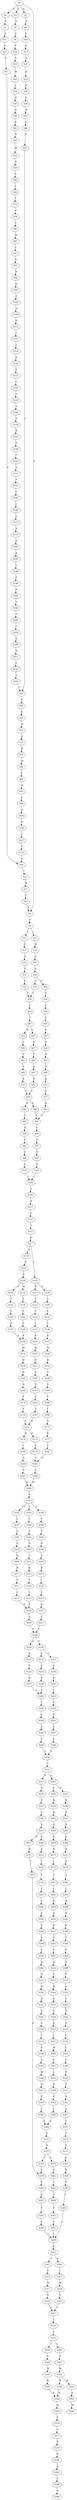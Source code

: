 strict digraph  {
	S0 -> S1 [ label = D ];
	S0 -> S2 [ label = R ];
	S0 -> S3 [ label = F ];
	S0 -> S4 [ label = K ];
	S1 -> S5 [ label = A ];
	S2 -> S6 [ label = Q ];
	S3 -> S7 [ label = S ];
	S4 -> S8 [ label = G ];
	S5 -> S9 [ label = C ];
	S6 -> S10 [ label = S ];
	S7 -> S11 [ label = S ];
	S8 -> S12 [ label = F ];
	S8 -> S13 [ label = L ];
	S9 -> S14 [ label = F ];
	S10 -> S15 [ label = S ];
	S11 -> S16 [ label = T ];
	S12 -> S17 [ label = F ];
	S13 -> S18 [ label = W ];
	S14 -> S19 [ label = S ];
	S15 -> S20 [ label = G ];
	S16 -> S21 [ label = V ];
	S17 -> S22 [ label = S ];
	S18 -> S23 [ label = S ];
	S19 -> S24 [ label = W ];
	S20 -> S25 [ label = Q ];
	S21 -> S26 [ label = S ];
	S22 -> S27 [ label = G ];
	S23 -> S28 [ label = G ];
	S24 -> S29 [ label = L ];
	S25 -> S30 [ label = H ];
	S26 -> S31 [ label = C ];
	S27 -> S32 [ label = E ];
	S28 -> S33 [ label = E ];
	S28 -> S34 [ label = D ];
	S29 -> S35 [ label = G ];
	S30 -> S36 [ label = G ];
	S31 -> S37 [ label = W ];
	S32 -> S38 [ label = T ];
	S33 -> S38 [ label = T ];
	S34 -> S39 [ label = T ];
	S35 -> S40 [ label = D ];
	S36 -> S41 [ label = N ];
	S37 -> S42 [ label = L ];
	S38 -> S43 [ label = I ];
	S39 -> S44 [ label = V ];
	S40 -> S45 [ label = K ];
	S41 -> S46 [ label = I ];
	S42 -> S4 [ label = K ];
	S43 -> S47 [ label = C ];
	S44 -> S48 [ label = C ];
	S45 -> S49 [ label = D ];
	S46 -> S50 [ label = A ];
	S47 -> S51 [ label = N ];
	S47 -> S52 [ label = S ];
	S48 -> S53 [ label = S ];
	S49 -> S54 [ label = M ];
	S50 -> S55 [ label = C ];
	S51 -> S56 [ label = S ];
	S52 -> S57 [ label = N ];
	S53 -> S58 [ label = K ];
	S54 -> S59 [ label = N ];
	S55 -> S60 [ label = Y ];
	S56 -> S61 [ label = Y ];
	S57 -> S62 [ label = Y ];
	S58 -> S63 [ label = H ];
	S59 -> S64 [ label = E ];
	S60 -> S65 [ label = K ];
	S61 -> S66 [ label = S ];
	S62 -> S67 [ label = S ];
	S63 -> S68 [ label = A ];
	S64 -> S69 [ label = T ];
	S65 -> S70 [ label = W ];
	S66 -> S71 [ label = K ];
	S67 -> S72 [ label = K ];
	S68 -> S73 [ label = K ];
	S69 -> S74 [ label = T ];
	S70 -> S75 [ label = Q ];
	S71 -> S76 [ label = G ];
	S72 -> S76 [ label = G ];
	S73 -> S77 [ label = G ];
	S74 -> S78 [ label = P ];
	S75 -> S79 [ label = K ];
	S76 -> S80 [ label = R ];
	S76 -> S81 [ label = H ];
	S77 -> S82 [ label = R ];
	S78 -> S83 [ label = C ];
	S79 -> S84 [ label = M ];
	S80 -> S85 [ label = Y ];
	S81 -> S86 [ label = Y ];
	S82 -> S85 [ label = Y ];
	S83 -> S87 [ label = W ];
	S84 -> S88 [ label = E ];
	S85 -> S89 [ label = I ];
	S86 -> S90 [ label = N ];
	S87 -> S91 [ label = L ];
	S88 -> S92 [ label = D ];
	S89 -> S93 [ label = F ];
	S90 -> S94 [ label = F ];
	S91 -> S95 [ label = K ];
	S92 -> S96 [ label = Y ];
	S93 -> S97 [ label = P ];
	S94 -> S98 [ label = P ];
	S95 -> S99 [ label = N ];
	S96 -> S100 [ label = N ];
	S97 -> S101 [ label = F ];
	S98 -> S102 [ label = F ];
	S99 -> S103 [ label = D ];
	S100 -> S104 [ label = S ];
	S101 -> S105 [ label = I ];
	S102 -> S105 [ label = I ];
	S103 -> S106 [ label = E ];
	S104 -> S107 [ label = T ];
	S105 -> S108 [ label = C ];
	S106 -> S109 [ label = N ];
	S107 -> S110 [ label = V ];
	S108 -> S111 [ label = R ];
	S109 -> S112 [ label = E ];
	S110 -> S26 [ label = S ];
	S111 -> S113 [ label = P ];
	S112 -> S114 [ label = I ];
	S113 -> S115 [ label = Y ];
	S114 -> S116 [ label = C ];
	S115 -> S117 [ label = D ];
	S116 -> S118 [ label = E ];
	S117 -> S119 [ label = T ];
	S117 -> S120 [ label = E ];
	S118 -> S121 [ label = S ];
	S119 -> S122 [ label = D ];
	S120 -> S123 [ label = K ];
	S120 -> S124 [ label = P ];
	S121 -> S125 [ label = I ];
	S122 -> S126 [ label = E ];
	S123 -> S127 [ label = T ];
	S124 -> S128 [ label = L ];
	S125 -> S129 [ label = V ];
	S126 -> S130 [ label = V ];
	S126 -> S131 [ label = M ];
	S127 -> S132 [ label = C ];
	S128 -> S133 [ label = C ];
	S129 -> S134 [ label = S ];
	S130 -> S135 [ label = L ];
	S131 -> S136 [ label = L ];
	S132 -> S137 [ label = Y ];
	S133 -> S138 [ label = T ];
	S134 -> S139 [ label = N ];
	S135 -> S140 [ label = C ];
	S136 -> S141 [ label = C ];
	S137 -> S142 [ label = K ];
	S138 -> S143 [ label = K ];
	S139 -> S144 [ label = R ];
	S140 -> S145 [ label = P ];
	S141 -> S146 [ label = P ];
	S142 -> S147 [ label = W ];
	S143 -> S148 [ label = W ];
	S144 -> S149 [ label = Y ];
	S145 -> S150 [ label = K ];
	S146 -> S150 [ label = K ];
	S147 -> S151 [ label = N ];
	S148 -> S152 [ label = K ];
	S149 -> S153 [ label = I ];
	S150 -> S154 [ label = W ];
	S151 -> S155 [ label = G ];
	S152 -> S156 [ label = G ];
	S153 -> S157 [ label = S ];
	S154 -> S158 [ label = H ];
	S155 -> S159 [ label = D ];
	S156 -> S160 [ label = D ];
	S157 -> S161 [ label = P ];
	S158 -> S162 [ label = R ];
	S159 -> S163 [ label = Y ];
	S160 -> S164 [ label = Y ];
	S161 -> S165 [ label = F ];
	S162 -> S166 [ label = D ];
	S163 -> S167 [ label = V ];
	S164 -> S168 [ label = I ];
	S165 -> S169 [ label = I ];
	S166 -> S170 [ label = Y ];
	S167 -> S171 [ label = A ];
	S168 -> S172 [ label = A ];
	S169 -> S173 [ label = C ];
	S170 -> S174 [ label = V ];
	S171 -> S175 [ label = K ];
	S171 -> S176 [ label = R ];
	S172 -> S177 [ label = K ];
	S173 -> S178 [ label = S ];
	S174 -> S171 [ label = A ];
	S175 -> S179 [ label = T ];
	S176 -> S180 [ label = T ];
	S177 -> S181 [ label = T ];
	S178 -> S182 [ label = K ];
	S179 -> S183 [ label = A ];
	S180 -> S184 [ label = A ];
	S181 -> S183 [ label = A ];
	S182 -> S185 [ label = S ];
	S183 -> S186 [ label = C ];
	S184 -> S187 [ label = C ];
	S185 -> S188 [ label = L ];
	S186 -> S189 [ label = W ];
	S187 -> S189 [ label = W ];
	S188 -> S190 [ label = S ];
	S189 -> S191 [ label = P ];
	S190 -> S192 [ label = N ];
	S191 -> S193 [ label = S ];
	S191 -> S194 [ label = F ];
	S191 -> S195 [ label = Y ];
	S192 -> S196 [ label = G ];
	S193 -> S197 [ label = L ];
	S194 -> S198 [ label = F ];
	S195 -> S199 [ label = L ];
	S196 -> S200 [ label = G ];
	S197 -> S201 [ label = S ];
	S198 -> S202 [ label = S ];
	S199 -> S203 [ label = S ];
	S200 -> S204 [ label = F ];
	S201 -> S205 [ label = G ];
	S202 -> S206 [ label = N ];
	S203 -> S207 [ label = N ];
	S204 -> S208 [ label = E ];
	S205 -> S209 [ label = K ];
	S206 -> S210 [ label = A ];
	S207 -> S211 [ label = T ];
	S208 -> S212 [ label = N ];
	S209 -> S213 [ label = K ];
	S210 -> S214 [ label = K ];
	S211 -> S215 [ label = K ];
	S212 -> S216 [ label = I ];
	S213 -> S217 [ label = T ];
	S214 -> S218 [ label = I ];
	S215 -> S219 [ label = T ];
	S216 -> S220 [ label = A ];
	S217 -> S221 [ label = C ];
	S218 -> S222 [ label = C ];
	S219 -> S223 [ label = C ];
	S220 -> S55 [ label = C ];
	S221 -> S224 [ label = S ];
	S222 -> S225 [ label = S ];
	S223 -> S224 [ label = S ];
	S224 -> S226 [ label = F ];
	S225 -> S227 [ label = F ];
	S226 -> S228 [ label = Y ];
	S227 -> S228 [ label = Y ];
	S228 -> S229 [ label = V ];
	S228 -> S230 [ label = T ];
	S229 -> S231 [ label = S ];
	S230 -> S232 [ label = S ];
	S230 -> S233 [ label = T ];
	S231 -> S234 [ label = G ];
	S232 -> S235 [ label = G ];
	S233 -> S236 [ label = G ];
	S234 -> S237 [ label = K ];
	S235 -> S238 [ label = K ];
	S236 -> S239 [ label = K ];
	S237 -> S240 [ label = Y ];
	S238 -> S240 [ label = Y ];
	S239 -> S241 [ label = Y ];
	S240 -> S242 [ label = I ];
	S241 -> S243 [ label = T ];
	S242 -> S244 [ label = F ];
	S243 -> S245 [ label = F ];
	S244 -> S246 [ label = P ];
	S245 -> S247 [ label = P ];
	S246 -> S248 [ label = F ];
	S247 -> S249 [ label = F ];
	S248 -> S250 [ label = V ];
	S249 -> S250 [ label = V ];
	S250 -> S251 [ label = C ];
	S251 -> S252 [ label = P ];
	S251 -> S253 [ label = S ];
	S252 -> S254 [ label = A ];
	S253 -> S255 [ label = D ];
	S253 -> S256 [ label = E ];
	S254 -> S257 [ label = Q ];
	S255 -> S258 [ label = K ];
	S256 -> S259 [ label = K ];
	S257 -> S260 [ label = G ];
	S258 -> S261 [ label = D ];
	S259 -> S262 [ label = K ];
	S260 -> S263 [ label = D ];
	S261 -> S264 [ label = R ];
	S262 -> S265 [ label = Q ];
	S263 -> S266 [ label = S ];
	S263 -> S267 [ label = G ];
	S264 -> S268 [ label = E ];
	S265 -> S269 [ label = R ];
	S266 -> S270 [ label = S ];
	S267 -> S271 [ label = N ];
	S268 -> S272 [ label = R ];
	S269 -> S273 [ label = S ];
	S270 -> S274 [ label = C ];
	S271 -> S275 [ label = T ];
	S272 -> S276 [ label = R ];
	S273 -> S277 [ label = L ];
	S274 -> S278 [ label = F ];
	S275 -> S279 [ label = E ];
	S276 -> S280 [ label = A ];
	S277 -> S281 [ label = T ];
	S278 -> S282 [ label = V ];
	S279 -> S283 [ label = Y ];
	S280 -> S284 [ label = L ];
	S281 -> S285 [ label = I ];
	S282 -> S286 [ label = F ];
	S283 -> S287 [ label = S ];
	S284 -> S288 [ label = W ];
	S285 -> S289 [ label = R ];
	S286 -> S290 [ label = S ];
	S287 -> S291 [ label = Y ];
	S288 -> S292 [ label = N ];
	S289 -> S293 [ label = P ];
	S290 -> S294 [ label = S ];
	S291 -> S295 [ label = L ];
	S292 -> S296 [ label = K ];
	S293 -> S297 [ label = H ];
	S294 -> S298 [ label = P ];
	S295 -> S299 [ label = L ];
	S296 -> S300 [ label = T ];
	S297 -> S301 [ label = T ];
	S298 -> S302 [ label = I ];
	S299 -> S303 [ label = F ];
	S300 -> S304 [ label = S ];
	S301 -> S305 [ label = F ];
	S302 -> S306 [ label = D ];
	S303 -> S307 [ label = T ];
	S303 -> S308 [ label = A ];
	S304 -> S309 [ label = R ];
	S305 -> S310 [ label = D ];
	S306 -> S311 [ label = Q ];
	S307 -> S312 [ label = T ];
	S308 -> S313 [ label = T ];
	S309 -> S314 [ label = V ];
	S310 -> S315 [ label = E ];
	S311 -> S316 [ label = N ];
	S312 -> S317 [ label = W ];
	S313 -> S318 [ label = W ];
	S314 -> S319 [ label = Q ];
	S315 -> S320 [ label = R ];
	S316 -> S321 [ label = H ];
	S317 -> S322 [ label = G ];
	S318 -> S323 [ label = G ];
	S319 -> S324 [ label = S ];
	S320 -> S325 [ label = G ];
	S321 -> S326 [ label = K ];
	S322 -> S327 [ label = L ];
	S323 -> S327 [ label = L ];
	S324 -> S328 [ label = N ];
	S325 -> S329 [ label = G ];
	S326 -> S330 [ label = G ];
	S327 -> S331 [ label = L ];
	S328 -> S332 [ label = N ];
	S329 -> S333 [ label = E ];
	S330 -> S334 [ label = L ];
	S331 -> S335 [ label = Y ];
	S332 -> S336 [ label = L ];
	S333 -> S337 [ label = L ];
	S334 -> S338 [ label = P ];
	S335 -> S339 [ label = T ];
	S335 -> S340 [ label = S ];
	S336 -> S341 [ label = L ];
	S337 -> S342 [ label = W ];
	S338 -> S343 [ label = G ];
	S339 -> S344 [ label = S ];
	S340 -> S345 [ label = S ];
	S341 -> S346 [ label = G ];
	S342 -> S347 [ label = G ];
	S343 -> S348 [ label = W ];
	S344 -> S349 [ label = W ];
	S345 -> S350 [ label = W ];
	S346 -> S351 [ label = P ];
	S347 -> S352 [ label = L ];
	S348 -> S353 [ label = N ];
	S349 -> S354 [ label = R ];
	S350 -> S355 [ label = W ];
	S350 -> S356 [ label = R ];
	S351 -> S357 [ label = P ];
	S352 -> S358 [ label = N ];
	S353 -> S359 [ label = P ];
	S354 -> S360 [ label = N ];
	S355 -> S361 [ label = S ];
	S356 -> S360 [ label = N ];
	S357 -> S362 [ label = A ];
	S358 -> S363 [ label = P ];
	S359 -> S364 [ label = I ];
	S360 -> S365 [ label = M ];
	S361 -> S366 [ label = M ];
	S362 -> S367 [ label = G ];
	S363 -> S368 [ label = I ];
	S364 -> S369 [ label = E ];
	S365 -> S370 [ label = E ];
	S367 -> S371 [ label = S ];
	S368 -> S369 [ label = E ];
	S369 -> S372 [ label = G ];
	S370 -> S373 [ label = G ];
	S371 -> S374 [ label = T ];
	S372 -> S375 [ label = N ];
	S373 -> S376 [ label = P ];
	S374 -> S377 [ label = E ];
	S375 -> S378 [ label = T ];
	S375 -> S379 [ label = A ];
	S376 -> S380 [ label = K ];
	S377 -> S381 [ label = S ];
	S378 -> S279 [ label = E ];
	S379 -> S382 [ label = E ];
	S380 -> S383 [ label = K ];
	S381 -> S384 [ label = S ];
	S382 -> S385 [ label = C ];
	S383 -> S386 [ label = E ];
	S384 -> S387 [ label = Y ];
	S385 -> S388 [ label = S ];
	S386 -> S389 [ label = R ];
	S387 -> S390 [ label = L ];
	S388 -> S391 [ label = Y ];
	S390 -> S299 [ label = L ];
	S391 -> S392 [ label = L ];
	S392 -> S299 [ label = L ];
}
